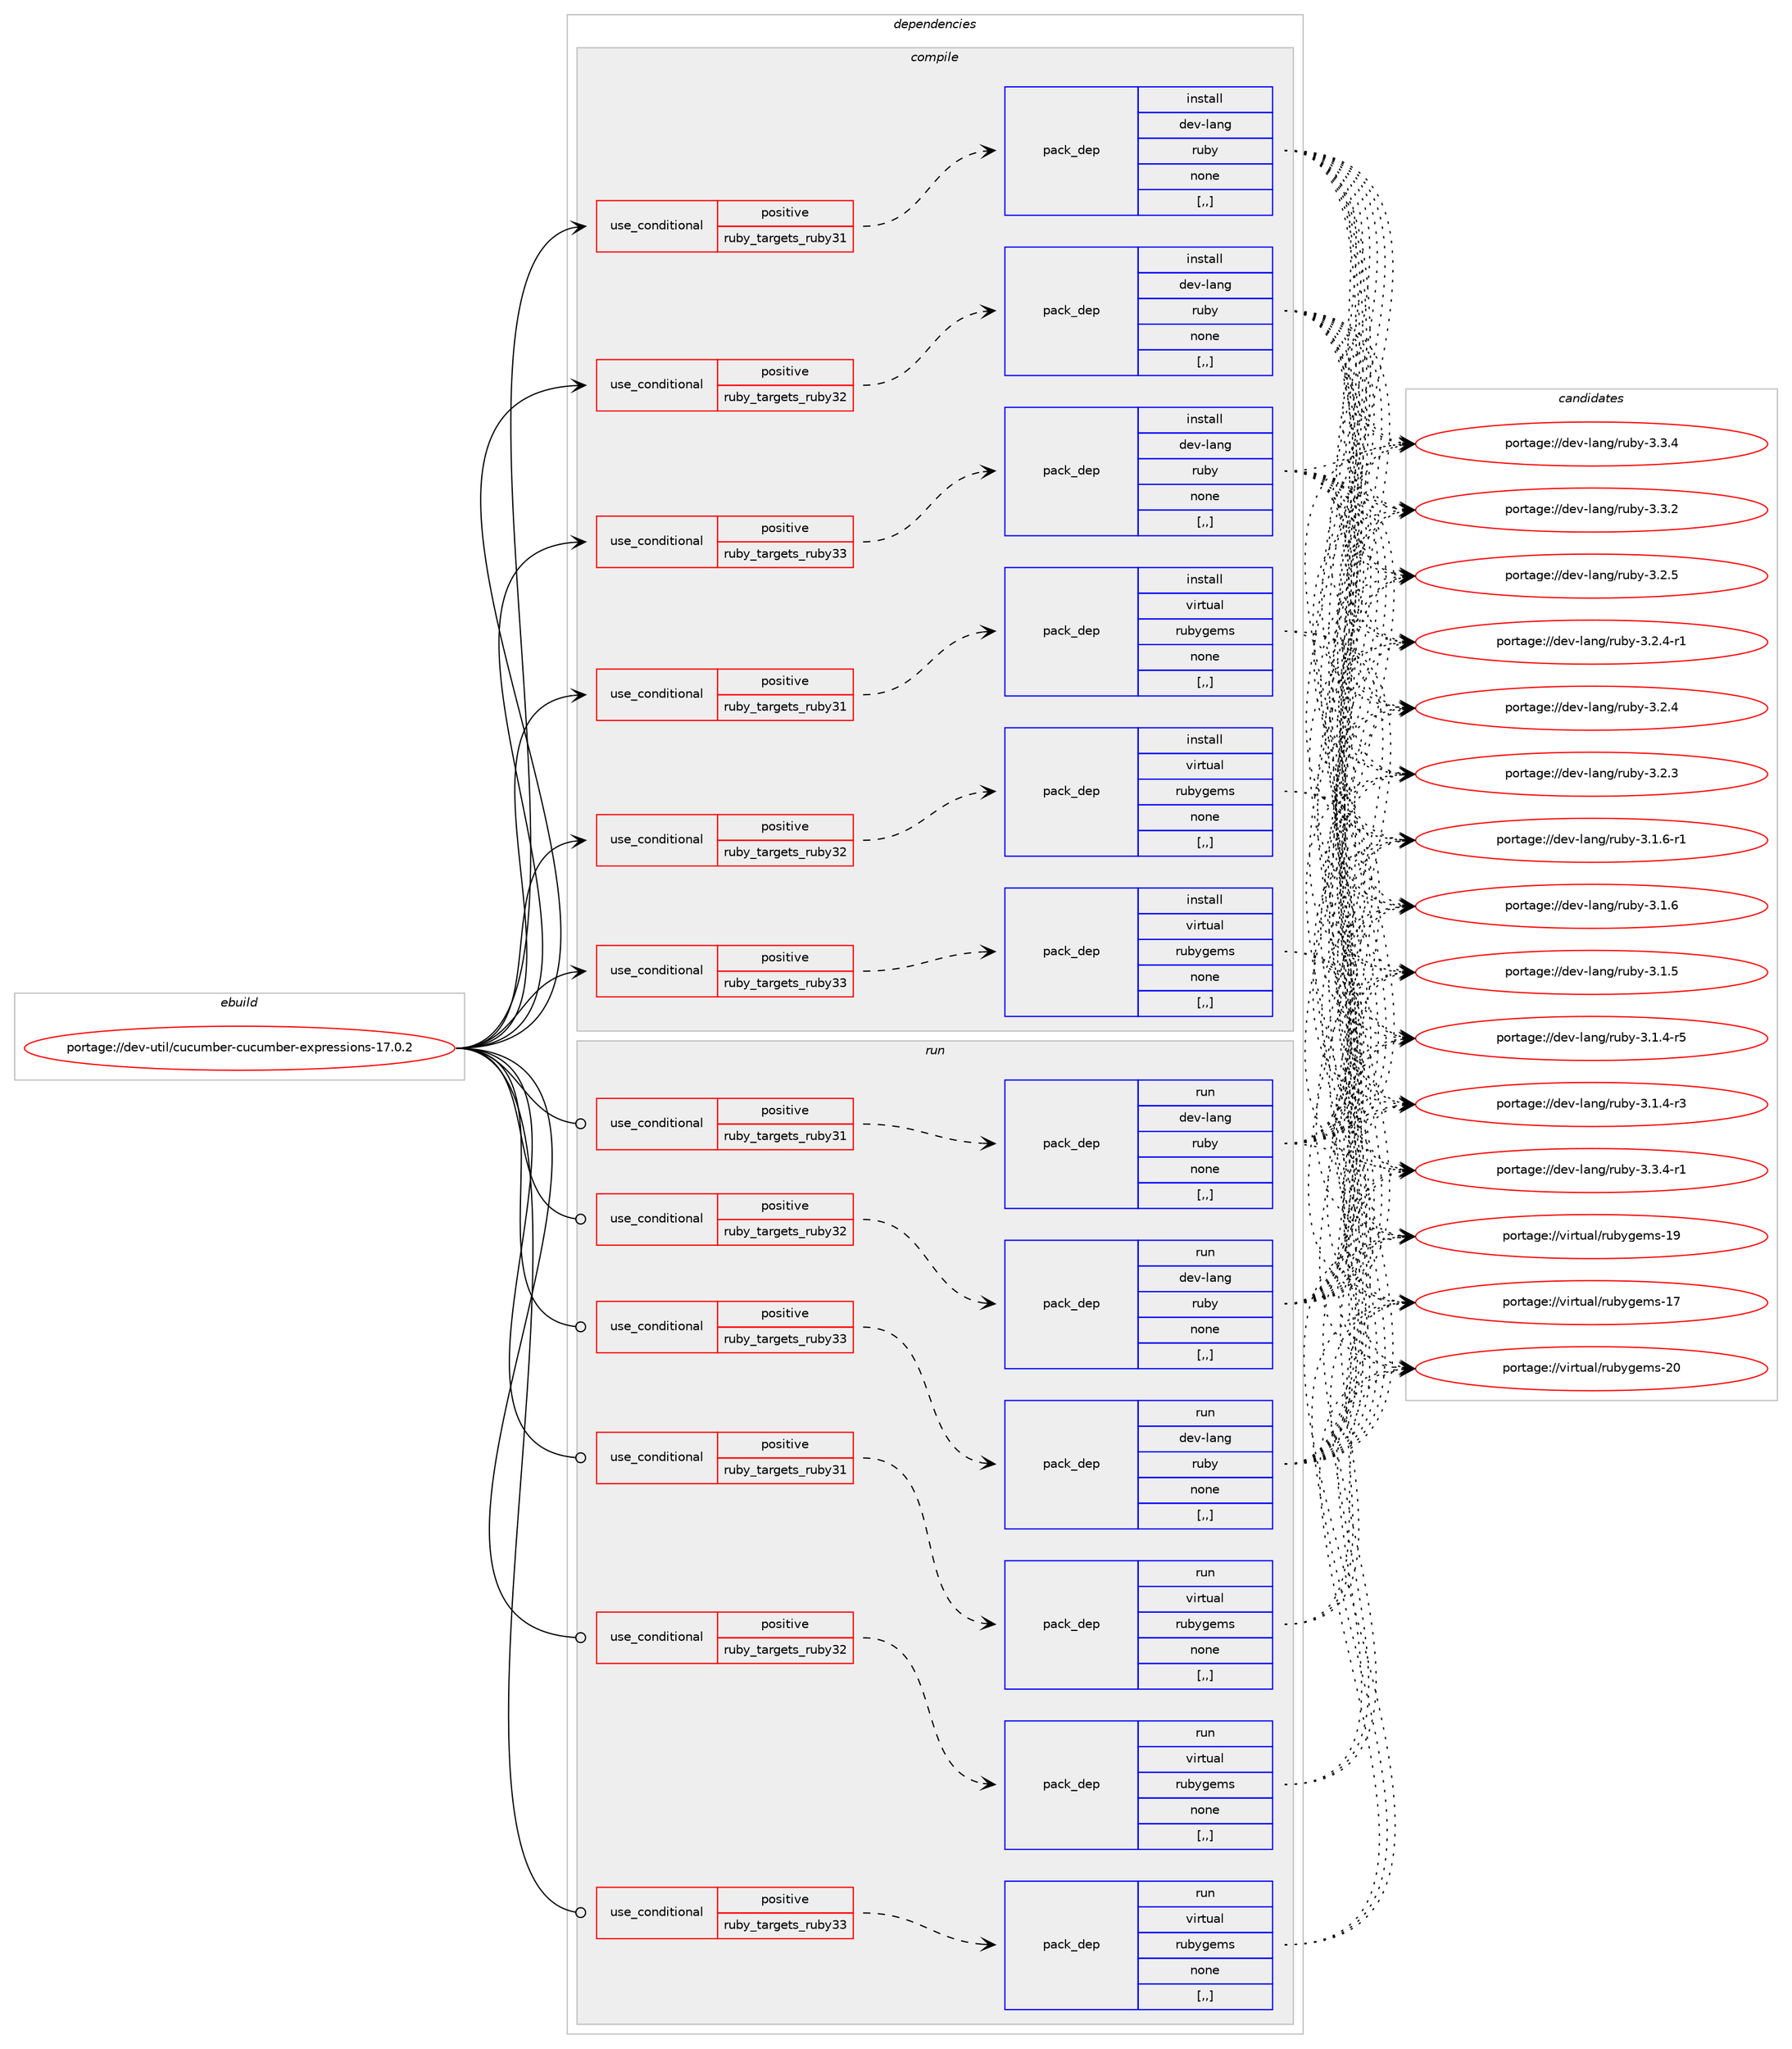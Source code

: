 digraph prolog {

# *************
# Graph options
# *************

newrank=true;
concentrate=true;
compound=true;
graph [rankdir=LR,fontname=Helvetica,fontsize=10,ranksep=1.5];#, ranksep=2.5, nodesep=0.2];
edge  [arrowhead=vee];
node  [fontname=Helvetica,fontsize=10];

# **********
# The ebuild
# **********

subgraph cluster_leftcol {
color=gray;
label=<<i>ebuild</i>>;
id [label="portage://dev-util/cucumber-cucumber-expressions-17.0.2", color=red, width=4, href="../dev-util/cucumber-cucumber-expressions-17.0.2.svg"];
}

# ****************
# The dependencies
# ****************

subgraph cluster_midcol {
color=gray;
label=<<i>dependencies</i>>;
subgraph cluster_compile {
fillcolor="#eeeeee";
style=filled;
label=<<i>compile</i>>;
subgraph cond59824 {
dependency212816 [label=<<TABLE BORDER="0" CELLBORDER="1" CELLSPACING="0" CELLPADDING="4"><TR><TD ROWSPAN="3" CELLPADDING="10">use_conditional</TD></TR><TR><TD>positive</TD></TR><TR><TD>ruby_targets_ruby31</TD></TR></TABLE>>, shape=none, color=red];
subgraph pack151592 {
dependency212817 [label=<<TABLE BORDER="0" CELLBORDER="1" CELLSPACING="0" CELLPADDING="4" WIDTH="220"><TR><TD ROWSPAN="6" CELLPADDING="30">pack_dep</TD></TR><TR><TD WIDTH="110">install</TD></TR><TR><TD>dev-lang</TD></TR><TR><TD>ruby</TD></TR><TR><TD>none</TD></TR><TR><TD>[,,]</TD></TR></TABLE>>, shape=none, color=blue];
}
dependency212816:e -> dependency212817:w [weight=20,style="dashed",arrowhead="vee"];
}
id:e -> dependency212816:w [weight=20,style="solid",arrowhead="vee"];
subgraph cond59825 {
dependency212818 [label=<<TABLE BORDER="0" CELLBORDER="1" CELLSPACING="0" CELLPADDING="4"><TR><TD ROWSPAN="3" CELLPADDING="10">use_conditional</TD></TR><TR><TD>positive</TD></TR><TR><TD>ruby_targets_ruby31</TD></TR></TABLE>>, shape=none, color=red];
subgraph pack151593 {
dependency212819 [label=<<TABLE BORDER="0" CELLBORDER="1" CELLSPACING="0" CELLPADDING="4" WIDTH="220"><TR><TD ROWSPAN="6" CELLPADDING="30">pack_dep</TD></TR><TR><TD WIDTH="110">install</TD></TR><TR><TD>virtual</TD></TR><TR><TD>rubygems</TD></TR><TR><TD>none</TD></TR><TR><TD>[,,]</TD></TR></TABLE>>, shape=none, color=blue];
}
dependency212818:e -> dependency212819:w [weight=20,style="dashed",arrowhead="vee"];
}
id:e -> dependency212818:w [weight=20,style="solid",arrowhead="vee"];
subgraph cond59826 {
dependency212820 [label=<<TABLE BORDER="0" CELLBORDER="1" CELLSPACING="0" CELLPADDING="4"><TR><TD ROWSPAN="3" CELLPADDING="10">use_conditional</TD></TR><TR><TD>positive</TD></TR><TR><TD>ruby_targets_ruby32</TD></TR></TABLE>>, shape=none, color=red];
subgraph pack151594 {
dependency212821 [label=<<TABLE BORDER="0" CELLBORDER="1" CELLSPACING="0" CELLPADDING="4" WIDTH="220"><TR><TD ROWSPAN="6" CELLPADDING="30">pack_dep</TD></TR><TR><TD WIDTH="110">install</TD></TR><TR><TD>dev-lang</TD></TR><TR><TD>ruby</TD></TR><TR><TD>none</TD></TR><TR><TD>[,,]</TD></TR></TABLE>>, shape=none, color=blue];
}
dependency212820:e -> dependency212821:w [weight=20,style="dashed",arrowhead="vee"];
}
id:e -> dependency212820:w [weight=20,style="solid",arrowhead="vee"];
subgraph cond59827 {
dependency212822 [label=<<TABLE BORDER="0" CELLBORDER="1" CELLSPACING="0" CELLPADDING="4"><TR><TD ROWSPAN="3" CELLPADDING="10">use_conditional</TD></TR><TR><TD>positive</TD></TR><TR><TD>ruby_targets_ruby32</TD></TR></TABLE>>, shape=none, color=red];
subgraph pack151595 {
dependency212823 [label=<<TABLE BORDER="0" CELLBORDER="1" CELLSPACING="0" CELLPADDING="4" WIDTH="220"><TR><TD ROWSPAN="6" CELLPADDING="30">pack_dep</TD></TR><TR><TD WIDTH="110">install</TD></TR><TR><TD>virtual</TD></TR><TR><TD>rubygems</TD></TR><TR><TD>none</TD></TR><TR><TD>[,,]</TD></TR></TABLE>>, shape=none, color=blue];
}
dependency212822:e -> dependency212823:w [weight=20,style="dashed",arrowhead="vee"];
}
id:e -> dependency212822:w [weight=20,style="solid",arrowhead="vee"];
subgraph cond59828 {
dependency212824 [label=<<TABLE BORDER="0" CELLBORDER="1" CELLSPACING="0" CELLPADDING="4"><TR><TD ROWSPAN="3" CELLPADDING="10">use_conditional</TD></TR><TR><TD>positive</TD></TR><TR><TD>ruby_targets_ruby33</TD></TR></TABLE>>, shape=none, color=red];
subgraph pack151596 {
dependency212825 [label=<<TABLE BORDER="0" CELLBORDER="1" CELLSPACING="0" CELLPADDING="4" WIDTH="220"><TR><TD ROWSPAN="6" CELLPADDING="30">pack_dep</TD></TR><TR><TD WIDTH="110">install</TD></TR><TR><TD>dev-lang</TD></TR><TR><TD>ruby</TD></TR><TR><TD>none</TD></TR><TR><TD>[,,]</TD></TR></TABLE>>, shape=none, color=blue];
}
dependency212824:e -> dependency212825:w [weight=20,style="dashed",arrowhead="vee"];
}
id:e -> dependency212824:w [weight=20,style="solid",arrowhead="vee"];
subgraph cond59829 {
dependency212826 [label=<<TABLE BORDER="0" CELLBORDER="1" CELLSPACING="0" CELLPADDING="4"><TR><TD ROWSPAN="3" CELLPADDING="10">use_conditional</TD></TR><TR><TD>positive</TD></TR><TR><TD>ruby_targets_ruby33</TD></TR></TABLE>>, shape=none, color=red];
subgraph pack151597 {
dependency212827 [label=<<TABLE BORDER="0" CELLBORDER="1" CELLSPACING="0" CELLPADDING="4" WIDTH="220"><TR><TD ROWSPAN="6" CELLPADDING="30">pack_dep</TD></TR><TR><TD WIDTH="110">install</TD></TR><TR><TD>virtual</TD></TR><TR><TD>rubygems</TD></TR><TR><TD>none</TD></TR><TR><TD>[,,]</TD></TR></TABLE>>, shape=none, color=blue];
}
dependency212826:e -> dependency212827:w [weight=20,style="dashed",arrowhead="vee"];
}
id:e -> dependency212826:w [weight=20,style="solid",arrowhead="vee"];
}
subgraph cluster_compileandrun {
fillcolor="#eeeeee";
style=filled;
label=<<i>compile and run</i>>;
}
subgraph cluster_run {
fillcolor="#eeeeee";
style=filled;
label=<<i>run</i>>;
subgraph cond59830 {
dependency212828 [label=<<TABLE BORDER="0" CELLBORDER="1" CELLSPACING="0" CELLPADDING="4"><TR><TD ROWSPAN="3" CELLPADDING="10">use_conditional</TD></TR><TR><TD>positive</TD></TR><TR><TD>ruby_targets_ruby31</TD></TR></TABLE>>, shape=none, color=red];
subgraph pack151598 {
dependency212829 [label=<<TABLE BORDER="0" CELLBORDER="1" CELLSPACING="0" CELLPADDING="4" WIDTH="220"><TR><TD ROWSPAN="6" CELLPADDING="30">pack_dep</TD></TR><TR><TD WIDTH="110">run</TD></TR><TR><TD>dev-lang</TD></TR><TR><TD>ruby</TD></TR><TR><TD>none</TD></TR><TR><TD>[,,]</TD></TR></TABLE>>, shape=none, color=blue];
}
dependency212828:e -> dependency212829:w [weight=20,style="dashed",arrowhead="vee"];
}
id:e -> dependency212828:w [weight=20,style="solid",arrowhead="odot"];
subgraph cond59831 {
dependency212830 [label=<<TABLE BORDER="0" CELLBORDER="1" CELLSPACING="0" CELLPADDING="4"><TR><TD ROWSPAN="3" CELLPADDING="10">use_conditional</TD></TR><TR><TD>positive</TD></TR><TR><TD>ruby_targets_ruby31</TD></TR></TABLE>>, shape=none, color=red];
subgraph pack151599 {
dependency212831 [label=<<TABLE BORDER="0" CELLBORDER="1" CELLSPACING="0" CELLPADDING="4" WIDTH="220"><TR><TD ROWSPAN="6" CELLPADDING="30">pack_dep</TD></TR><TR><TD WIDTH="110">run</TD></TR><TR><TD>virtual</TD></TR><TR><TD>rubygems</TD></TR><TR><TD>none</TD></TR><TR><TD>[,,]</TD></TR></TABLE>>, shape=none, color=blue];
}
dependency212830:e -> dependency212831:w [weight=20,style="dashed",arrowhead="vee"];
}
id:e -> dependency212830:w [weight=20,style="solid",arrowhead="odot"];
subgraph cond59832 {
dependency212832 [label=<<TABLE BORDER="0" CELLBORDER="1" CELLSPACING="0" CELLPADDING="4"><TR><TD ROWSPAN="3" CELLPADDING="10">use_conditional</TD></TR><TR><TD>positive</TD></TR><TR><TD>ruby_targets_ruby32</TD></TR></TABLE>>, shape=none, color=red];
subgraph pack151600 {
dependency212833 [label=<<TABLE BORDER="0" CELLBORDER="1" CELLSPACING="0" CELLPADDING="4" WIDTH="220"><TR><TD ROWSPAN="6" CELLPADDING="30">pack_dep</TD></TR><TR><TD WIDTH="110">run</TD></TR><TR><TD>dev-lang</TD></TR><TR><TD>ruby</TD></TR><TR><TD>none</TD></TR><TR><TD>[,,]</TD></TR></TABLE>>, shape=none, color=blue];
}
dependency212832:e -> dependency212833:w [weight=20,style="dashed",arrowhead="vee"];
}
id:e -> dependency212832:w [weight=20,style="solid",arrowhead="odot"];
subgraph cond59833 {
dependency212834 [label=<<TABLE BORDER="0" CELLBORDER="1" CELLSPACING="0" CELLPADDING="4"><TR><TD ROWSPAN="3" CELLPADDING="10">use_conditional</TD></TR><TR><TD>positive</TD></TR><TR><TD>ruby_targets_ruby32</TD></TR></TABLE>>, shape=none, color=red];
subgraph pack151601 {
dependency212835 [label=<<TABLE BORDER="0" CELLBORDER="1" CELLSPACING="0" CELLPADDING="4" WIDTH="220"><TR><TD ROWSPAN="6" CELLPADDING="30">pack_dep</TD></TR><TR><TD WIDTH="110">run</TD></TR><TR><TD>virtual</TD></TR><TR><TD>rubygems</TD></TR><TR><TD>none</TD></TR><TR><TD>[,,]</TD></TR></TABLE>>, shape=none, color=blue];
}
dependency212834:e -> dependency212835:w [weight=20,style="dashed",arrowhead="vee"];
}
id:e -> dependency212834:w [weight=20,style="solid",arrowhead="odot"];
subgraph cond59834 {
dependency212836 [label=<<TABLE BORDER="0" CELLBORDER="1" CELLSPACING="0" CELLPADDING="4"><TR><TD ROWSPAN="3" CELLPADDING="10">use_conditional</TD></TR><TR><TD>positive</TD></TR><TR><TD>ruby_targets_ruby33</TD></TR></TABLE>>, shape=none, color=red];
subgraph pack151602 {
dependency212837 [label=<<TABLE BORDER="0" CELLBORDER="1" CELLSPACING="0" CELLPADDING="4" WIDTH="220"><TR><TD ROWSPAN="6" CELLPADDING="30">pack_dep</TD></TR><TR><TD WIDTH="110">run</TD></TR><TR><TD>dev-lang</TD></TR><TR><TD>ruby</TD></TR><TR><TD>none</TD></TR><TR><TD>[,,]</TD></TR></TABLE>>, shape=none, color=blue];
}
dependency212836:e -> dependency212837:w [weight=20,style="dashed",arrowhead="vee"];
}
id:e -> dependency212836:w [weight=20,style="solid",arrowhead="odot"];
subgraph cond59835 {
dependency212838 [label=<<TABLE BORDER="0" CELLBORDER="1" CELLSPACING="0" CELLPADDING="4"><TR><TD ROWSPAN="3" CELLPADDING="10">use_conditional</TD></TR><TR><TD>positive</TD></TR><TR><TD>ruby_targets_ruby33</TD></TR></TABLE>>, shape=none, color=red];
subgraph pack151603 {
dependency212839 [label=<<TABLE BORDER="0" CELLBORDER="1" CELLSPACING="0" CELLPADDING="4" WIDTH="220"><TR><TD ROWSPAN="6" CELLPADDING="30">pack_dep</TD></TR><TR><TD WIDTH="110">run</TD></TR><TR><TD>virtual</TD></TR><TR><TD>rubygems</TD></TR><TR><TD>none</TD></TR><TR><TD>[,,]</TD></TR></TABLE>>, shape=none, color=blue];
}
dependency212838:e -> dependency212839:w [weight=20,style="dashed",arrowhead="vee"];
}
id:e -> dependency212838:w [weight=20,style="solid",arrowhead="odot"];
}
}

# **************
# The candidates
# **************

subgraph cluster_choices {
rank=same;
color=gray;
label=<<i>candidates</i>>;

subgraph choice151592 {
color=black;
nodesep=1;
choice100101118451089711010347114117981214551465146524511449 [label="portage://dev-lang/ruby-3.3.4-r1", color=red, width=4,href="../dev-lang/ruby-3.3.4-r1.svg"];
choice10010111845108971101034711411798121455146514652 [label="portage://dev-lang/ruby-3.3.4", color=red, width=4,href="../dev-lang/ruby-3.3.4.svg"];
choice10010111845108971101034711411798121455146514650 [label="portage://dev-lang/ruby-3.3.2", color=red, width=4,href="../dev-lang/ruby-3.3.2.svg"];
choice10010111845108971101034711411798121455146504653 [label="portage://dev-lang/ruby-3.2.5", color=red, width=4,href="../dev-lang/ruby-3.2.5.svg"];
choice100101118451089711010347114117981214551465046524511449 [label="portage://dev-lang/ruby-3.2.4-r1", color=red, width=4,href="../dev-lang/ruby-3.2.4-r1.svg"];
choice10010111845108971101034711411798121455146504652 [label="portage://dev-lang/ruby-3.2.4", color=red, width=4,href="../dev-lang/ruby-3.2.4.svg"];
choice10010111845108971101034711411798121455146504651 [label="portage://dev-lang/ruby-3.2.3", color=red, width=4,href="../dev-lang/ruby-3.2.3.svg"];
choice100101118451089711010347114117981214551464946544511449 [label="portage://dev-lang/ruby-3.1.6-r1", color=red, width=4,href="../dev-lang/ruby-3.1.6-r1.svg"];
choice10010111845108971101034711411798121455146494654 [label="portage://dev-lang/ruby-3.1.6", color=red, width=4,href="../dev-lang/ruby-3.1.6.svg"];
choice10010111845108971101034711411798121455146494653 [label="portage://dev-lang/ruby-3.1.5", color=red, width=4,href="../dev-lang/ruby-3.1.5.svg"];
choice100101118451089711010347114117981214551464946524511453 [label="portage://dev-lang/ruby-3.1.4-r5", color=red, width=4,href="../dev-lang/ruby-3.1.4-r5.svg"];
choice100101118451089711010347114117981214551464946524511451 [label="portage://dev-lang/ruby-3.1.4-r3", color=red, width=4,href="../dev-lang/ruby-3.1.4-r3.svg"];
dependency212817:e -> choice100101118451089711010347114117981214551465146524511449:w [style=dotted,weight="100"];
dependency212817:e -> choice10010111845108971101034711411798121455146514652:w [style=dotted,weight="100"];
dependency212817:e -> choice10010111845108971101034711411798121455146514650:w [style=dotted,weight="100"];
dependency212817:e -> choice10010111845108971101034711411798121455146504653:w [style=dotted,weight="100"];
dependency212817:e -> choice100101118451089711010347114117981214551465046524511449:w [style=dotted,weight="100"];
dependency212817:e -> choice10010111845108971101034711411798121455146504652:w [style=dotted,weight="100"];
dependency212817:e -> choice10010111845108971101034711411798121455146504651:w [style=dotted,weight="100"];
dependency212817:e -> choice100101118451089711010347114117981214551464946544511449:w [style=dotted,weight="100"];
dependency212817:e -> choice10010111845108971101034711411798121455146494654:w [style=dotted,weight="100"];
dependency212817:e -> choice10010111845108971101034711411798121455146494653:w [style=dotted,weight="100"];
dependency212817:e -> choice100101118451089711010347114117981214551464946524511453:w [style=dotted,weight="100"];
dependency212817:e -> choice100101118451089711010347114117981214551464946524511451:w [style=dotted,weight="100"];
}
subgraph choice151593 {
color=black;
nodesep=1;
choice118105114116117971084711411798121103101109115455048 [label="portage://virtual/rubygems-20", color=red, width=4,href="../virtual/rubygems-20.svg"];
choice118105114116117971084711411798121103101109115454957 [label="portage://virtual/rubygems-19", color=red, width=4,href="../virtual/rubygems-19.svg"];
choice118105114116117971084711411798121103101109115454955 [label="portage://virtual/rubygems-17", color=red, width=4,href="../virtual/rubygems-17.svg"];
dependency212819:e -> choice118105114116117971084711411798121103101109115455048:w [style=dotted,weight="100"];
dependency212819:e -> choice118105114116117971084711411798121103101109115454957:w [style=dotted,weight="100"];
dependency212819:e -> choice118105114116117971084711411798121103101109115454955:w [style=dotted,weight="100"];
}
subgraph choice151594 {
color=black;
nodesep=1;
choice100101118451089711010347114117981214551465146524511449 [label="portage://dev-lang/ruby-3.3.4-r1", color=red, width=4,href="../dev-lang/ruby-3.3.4-r1.svg"];
choice10010111845108971101034711411798121455146514652 [label="portage://dev-lang/ruby-3.3.4", color=red, width=4,href="../dev-lang/ruby-3.3.4.svg"];
choice10010111845108971101034711411798121455146514650 [label="portage://dev-lang/ruby-3.3.2", color=red, width=4,href="../dev-lang/ruby-3.3.2.svg"];
choice10010111845108971101034711411798121455146504653 [label="portage://dev-lang/ruby-3.2.5", color=red, width=4,href="../dev-lang/ruby-3.2.5.svg"];
choice100101118451089711010347114117981214551465046524511449 [label="portage://dev-lang/ruby-3.2.4-r1", color=red, width=4,href="../dev-lang/ruby-3.2.4-r1.svg"];
choice10010111845108971101034711411798121455146504652 [label="portage://dev-lang/ruby-3.2.4", color=red, width=4,href="../dev-lang/ruby-3.2.4.svg"];
choice10010111845108971101034711411798121455146504651 [label="portage://dev-lang/ruby-3.2.3", color=red, width=4,href="../dev-lang/ruby-3.2.3.svg"];
choice100101118451089711010347114117981214551464946544511449 [label="portage://dev-lang/ruby-3.1.6-r1", color=red, width=4,href="../dev-lang/ruby-3.1.6-r1.svg"];
choice10010111845108971101034711411798121455146494654 [label="portage://dev-lang/ruby-3.1.6", color=red, width=4,href="../dev-lang/ruby-3.1.6.svg"];
choice10010111845108971101034711411798121455146494653 [label="portage://dev-lang/ruby-3.1.5", color=red, width=4,href="../dev-lang/ruby-3.1.5.svg"];
choice100101118451089711010347114117981214551464946524511453 [label="portage://dev-lang/ruby-3.1.4-r5", color=red, width=4,href="../dev-lang/ruby-3.1.4-r5.svg"];
choice100101118451089711010347114117981214551464946524511451 [label="portage://dev-lang/ruby-3.1.4-r3", color=red, width=4,href="../dev-lang/ruby-3.1.4-r3.svg"];
dependency212821:e -> choice100101118451089711010347114117981214551465146524511449:w [style=dotted,weight="100"];
dependency212821:e -> choice10010111845108971101034711411798121455146514652:w [style=dotted,weight="100"];
dependency212821:e -> choice10010111845108971101034711411798121455146514650:w [style=dotted,weight="100"];
dependency212821:e -> choice10010111845108971101034711411798121455146504653:w [style=dotted,weight="100"];
dependency212821:e -> choice100101118451089711010347114117981214551465046524511449:w [style=dotted,weight="100"];
dependency212821:e -> choice10010111845108971101034711411798121455146504652:w [style=dotted,weight="100"];
dependency212821:e -> choice10010111845108971101034711411798121455146504651:w [style=dotted,weight="100"];
dependency212821:e -> choice100101118451089711010347114117981214551464946544511449:w [style=dotted,weight="100"];
dependency212821:e -> choice10010111845108971101034711411798121455146494654:w [style=dotted,weight="100"];
dependency212821:e -> choice10010111845108971101034711411798121455146494653:w [style=dotted,weight="100"];
dependency212821:e -> choice100101118451089711010347114117981214551464946524511453:w [style=dotted,weight="100"];
dependency212821:e -> choice100101118451089711010347114117981214551464946524511451:w [style=dotted,weight="100"];
}
subgraph choice151595 {
color=black;
nodesep=1;
choice118105114116117971084711411798121103101109115455048 [label="portage://virtual/rubygems-20", color=red, width=4,href="../virtual/rubygems-20.svg"];
choice118105114116117971084711411798121103101109115454957 [label="portage://virtual/rubygems-19", color=red, width=4,href="../virtual/rubygems-19.svg"];
choice118105114116117971084711411798121103101109115454955 [label="portage://virtual/rubygems-17", color=red, width=4,href="../virtual/rubygems-17.svg"];
dependency212823:e -> choice118105114116117971084711411798121103101109115455048:w [style=dotted,weight="100"];
dependency212823:e -> choice118105114116117971084711411798121103101109115454957:w [style=dotted,weight="100"];
dependency212823:e -> choice118105114116117971084711411798121103101109115454955:w [style=dotted,weight="100"];
}
subgraph choice151596 {
color=black;
nodesep=1;
choice100101118451089711010347114117981214551465146524511449 [label="portage://dev-lang/ruby-3.3.4-r1", color=red, width=4,href="../dev-lang/ruby-3.3.4-r1.svg"];
choice10010111845108971101034711411798121455146514652 [label="portage://dev-lang/ruby-3.3.4", color=red, width=4,href="../dev-lang/ruby-3.3.4.svg"];
choice10010111845108971101034711411798121455146514650 [label="portage://dev-lang/ruby-3.3.2", color=red, width=4,href="../dev-lang/ruby-3.3.2.svg"];
choice10010111845108971101034711411798121455146504653 [label="portage://dev-lang/ruby-3.2.5", color=red, width=4,href="../dev-lang/ruby-3.2.5.svg"];
choice100101118451089711010347114117981214551465046524511449 [label="portage://dev-lang/ruby-3.2.4-r1", color=red, width=4,href="../dev-lang/ruby-3.2.4-r1.svg"];
choice10010111845108971101034711411798121455146504652 [label="portage://dev-lang/ruby-3.2.4", color=red, width=4,href="../dev-lang/ruby-3.2.4.svg"];
choice10010111845108971101034711411798121455146504651 [label="portage://dev-lang/ruby-3.2.3", color=red, width=4,href="../dev-lang/ruby-3.2.3.svg"];
choice100101118451089711010347114117981214551464946544511449 [label="portage://dev-lang/ruby-3.1.6-r1", color=red, width=4,href="../dev-lang/ruby-3.1.6-r1.svg"];
choice10010111845108971101034711411798121455146494654 [label="portage://dev-lang/ruby-3.1.6", color=red, width=4,href="../dev-lang/ruby-3.1.6.svg"];
choice10010111845108971101034711411798121455146494653 [label="portage://dev-lang/ruby-3.1.5", color=red, width=4,href="../dev-lang/ruby-3.1.5.svg"];
choice100101118451089711010347114117981214551464946524511453 [label="portage://dev-lang/ruby-3.1.4-r5", color=red, width=4,href="../dev-lang/ruby-3.1.4-r5.svg"];
choice100101118451089711010347114117981214551464946524511451 [label="portage://dev-lang/ruby-3.1.4-r3", color=red, width=4,href="../dev-lang/ruby-3.1.4-r3.svg"];
dependency212825:e -> choice100101118451089711010347114117981214551465146524511449:w [style=dotted,weight="100"];
dependency212825:e -> choice10010111845108971101034711411798121455146514652:w [style=dotted,weight="100"];
dependency212825:e -> choice10010111845108971101034711411798121455146514650:w [style=dotted,weight="100"];
dependency212825:e -> choice10010111845108971101034711411798121455146504653:w [style=dotted,weight="100"];
dependency212825:e -> choice100101118451089711010347114117981214551465046524511449:w [style=dotted,weight="100"];
dependency212825:e -> choice10010111845108971101034711411798121455146504652:w [style=dotted,weight="100"];
dependency212825:e -> choice10010111845108971101034711411798121455146504651:w [style=dotted,weight="100"];
dependency212825:e -> choice100101118451089711010347114117981214551464946544511449:w [style=dotted,weight="100"];
dependency212825:e -> choice10010111845108971101034711411798121455146494654:w [style=dotted,weight="100"];
dependency212825:e -> choice10010111845108971101034711411798121455146494653:w [style=dotted,weight="100"];
dependency212825:e -> choice100101118451089711010347114117981214551464946524511453:w [style=dotted,weight="100"];
dependency212825:e -> choice100101118451089711010347114117981214551464946524511451:w [style=dotted,weight="100"];
}
subgraph choice151597 {
color=black;
nodesep=1;
choice118105114116117971084711411798121103101109115455048 [label="portage://virtual/rubygems-20", color=red, width=4,href="../virtual/rubygems-20.svg"];
choice118105114116117971084711411798121103101109115454957 [label="portage://virtual/rubygems-19", color=red, width=4,href="../virtual/rubygems-19.svg"];
choice118105114116117971084711411798121103101109115454955 [label="portage://virtual/rubygems-17", color=red, width=4,href="../virtual/rubygems-17.svg"];
dependency212827:e -> choice118105114116117971084711411798121103101109115455048:w [style=dotted,weight="100"];
dependency212827:e -> choice118105114116117971084711411798121103101109115454957:w [style=dotted,weight="100"];
dependency212827:e -> choice118105114116117971084711411798121103101109115454955:w [style=dotted,weight="100"];
}
subgraph choice151598 {
color=black;
nodesep=1;
choice100101118451089711010347114117981214551465146524511449 [label="portage://dev-lang/ruby-3.3.4-r1", color=red, width=4,href="../dev-lang/ruby-3.3.4-r1.svg"];
choice10010111845108971101034711411798121455146514652 [label="portage://dev-lang/ruby-3.3.4", color=red, width=4,href="../dev-lang/ruby-3.3.4.svg"];
choice10010111845108971101034711411798121455146514650 [label="portage://dev-lang/ruby-3.3.2", color=red, width=4,href="../dev-lang/ruby-3.3.2.svg"];
choice10010111845108971101034711411798121455146504653 [label="portage://dev-lang/ruby-3.2.5", color=red, width=4,href="../dev-lang/ruby-3.2.5.svg"];
choice100101118451089711010347114117981214551465046524511449 [label="portage://dev-lang/ruby-3.2.4-r1", color=red, width=4,href="../dev-lang/ruby-3.2.4-r1.svg"];
choice10010111845108971101034711411798121455146504652 [label="portage://dev-lang/ruby-3.2.4", color=red, width=4,href="../dev-lang/ruby-3.2.4.svg"];
choice10010111845108971101034711411798121455146504651 [label="portage://dev-lang/ruby-3.2.3", color=red, width=4,href="../dev-lang/ruby-3.2.3.svg"];
choice100101118451089711010347114117981214551464946544511449 [label="portage://dev-lang/ruby-3.1.6-r1", color=red, width=4,href="../dev-lang/ruby-3.1.6-r1.svg"];
choice10010111845108971101034711411798121455146494654 [label="portage://dev-lang/ruby-3.1.6", color=red, width=4,href="../dev-lang/ruby-3.1.6.svg"];
choice10010111845108971101034711411798121455146494653 [label="portage://dev-lang/ruby-3.1.5", color=red, width=4,href="../dev-lang/ruby-3.1.5.svg"];
choice100101118451089711010347114117981214551464946524511453 [label="portage://dev-lang/ruby-3.1.4-r5", color=red, width=4,href="../dev-lang/ruby-3.1.4-r5.svg"];
choice100101118451089711010347114117981214551464946524511451 [label="portage://dev-lang/ruby-3.1.4-r3", color=red, width=4,href="../dev-lang/ruby-3.1.4-r3.svg"];
dependency212829:e -> choice100101118451089711010347114117981214551465146524511449:w [style=dotted,weight="100"];
dependency212829:e -> choice10010111845108971101034711411798121455146514652:w [style=dotted,weight="100"];
dependency212829:e -> choice10010111845108971101034711411798121455146514650:w [style=dotted,weight="100"];
dependency212829:e -> choice10010111845108971101034711411798121455146504653:w [style=dotted,weight="100"];
dependency212829:e -> choice100101118451089711010347114117981214551465046524511449:w [style=dotted,weight="100"];
dependency212829:e -> choice10010111845108971101034711411798121455146504652:w [style=dotted,weight="100"];
dependency212829:e -> choice10010111845108971101034711411798121455146504651:w [style=dotted,weight="100"];
dependency212829:e -> choice100101118451089711010347114117981214551464946544511449:w [style=dotted,weight="100"];
dependency212829:e -> choice10010111845108971101034711411798121455146494654:w [style=dotted,weight="100"];
dependency212829:e -> choice10010111845108971101034711411798121455146494653:w [style=dotted,weight="100"];
dependency212829:e -> choice100101118451089711010347114117981214551464946524511453:w [style=dotted,weight="100"];
dependency212829:e -> choice100101118451089711010347114117981214551464946524511451:w [style=dotted,weight="100"];
}
subgraph choice151599 {
color=black;
nodesep=1;
choice118105114116117971084711411798121103101109115455048 [label="portage://virtual/rubygems-20", color=red, width=4,href="../virtual/rubygems-20.svg"];
choice118105114116117971084711411798121103101109115454957 [label="portage://virtual/rubygems-19", color=red, width=4,href="../virtual/rubygems-19.svg"];
choice118105114116117971084711411798121103101109115454955 [label="portage://virtual/rubygems-17", color=red, width=4,href="../virtual/rubygems-17.svg"];
dependency212831:e -> choice118105114116117971084711411798121103101109115455048:w [style=dotted,weight="100"];
dependency212831:e -> choice118105114116117971084711411798121103101109115454957:w [style=dotted,weight="100"];
dependency212831:e -> choice118105114116117971084711411798121103101109115454955:w [style=dotted,weight="100"];
}
subgraph choice151600 {
color=black;
nodesep=1;
choice100101118451089711010347114117981214551465146524511449 [label="portage://dev-lang/ruby-3.3.4-r1", color=red, width=4,href="../dev-lang/ruby-3.3.4-r1.svg"];
choice10010111845108971101034711411798121455146514652 [label="portage://dev-lang/ruby-3.3.4", color=red, width=4,href="../dev-lang/ruby-3.3.4.svg"];
choice10010111845108971101034711411798121455146514650 [label="portage://dev-lang/ruby-3.3.2", color=red, width=4,href="../dev-lang/ruby-3.3.2.svg"];
choice10010111845108971101034711411798121455146504653 [label="portage://dev-lang/ruby-3.2.5", color=red, width=4,href="../dev-lang/ruby-3.2.5.svg"];
choice100101118451089711010347114117981214551465046524511449 [label="portage://dev-lang/ruby-3.2.4-r1", color=red, width=4,href="../dev-lang/ruby-3.2.4-r1.svg"];
choice10010111845108971101034711411798121455146504652 [label="portage://dev-lang/ruby-3.2.4", color=red, width=4,href="../dev-lang/ruby-3.2.4.svg"];
choice10010111845108971101034711411798121455146504651 [label="portage://dev-lang/ruby-3.2.3", color=red, width=4,href="../dev-lang/ruby-3.2.3.svg"];
choice100101118451089711010347114117981214551464946544511449 [label="portage://dev-lang/ruby-3.1.6-r1", color=red, width=4,href="../dev-lang/ruby-3.1.6-r1.svg"];
choice10010111845108971101034711411798121455146494654 [label="portage://dev-lang/ruby-3.1.6", color=red, width=4,href="../dev-lang/ruby-3.1.6.svg"];
choice10010111845108971101034711411798121455146494653 [label="portage://dev-lang/ruby-3.1.5", color=red, width=4,href="../dev-lang/ruby-3.1.5.svg"];
choice100101118451089711010347114117981214551464946524511453 [label="portage://dev-lang/ruby-3.1.4-r5", color=red, width=4,href="../dev-lang/ruby-3.1.4-r5.svg"];
choice100101118451089711010347114117981214551464946524511451 [label="portage://dev-lang/ruby-3.1.4-r3", color=red, width=4,href="../dev-lang/ruby-3.1.4-r3.svg"];
dependency212833:e -> choice100101118451089711010347114117981214551465146524511449:w [style=dotted,weight="100"];
dependency212833:e -> choice10010111845108971101034711411798121455146514652:w [style=dotted,weight="100"];
dependency212833:e -> choice10010111845108971101034711411798121455146514650:w [style=dotted,weight="100"];
dependency212833:e -> choice10010111845108971101034711411798121455146504653:w [style=dotted,weight="100"];
dependency212833:e -> choice100101118451089711010347114117981214551465046524511449:w [style=dotted,weight="100"];
dependency212833:e -> choice10010111845108971101034711411798121455146504652:w [style=dotted,weight="100"];
dependency212833:e -> choice10010111845108971101034711411798121455146504651:w [style=dotted,weight="100"];
dependency212833:e -> choice100101118451089711010347114117981214551464946544511449:w [style=dotted,weight="100"];
dependency212833:e -> choice10010111845108971101034711411798121455146494654:w [style=dotted,weight="100"];
dependency212833:e -> choice10010111845108971101034711411798121455146494653:w [style=dotted,weight="100"];
dependency212833:e -> choice100101118451089711010347114117981214551464946524511453:w [style=dotted,weight="100"];
dependency212833:e -> choice100101118451089711010347114117981214551464946524511451:w [style=dotted,weight="100"];
}
subgraph choice151601 {
color=black;
nodesep=1;
choice118105114116117971084711411798121103101109115455048 [label="portage://virtual/rubygems-20", color=red, width=4,href="../virtual/rubygems-20.svg"];
choice118105114116117971084711411798121103101109115454957 [label="portage://virtual/rubygems-19", color=red, width=4,href="../virtual/rubygems-19.svg"];
choice118105114116117971084711411798121103101109115454955 [label="portage://virtual/rubygems-17", color=red, width=4,href="../virtual/rubygems-17.svg"];
dependency212835:e -> choice118105114116117971084711411798121103101109115455048:w [style=dotted,weight="100"];
dependency212835:e -> choice118105114116117971084711411798121103101109115454957:w [style=dotted,weight="100"];
dependency212835:e -> choice118105114116117971084711411798121103101109115454955:w [style=dotted,weight="100"];
}
subgraph choice151602 {
color=black;
nodesep=1;
choice100101118451089711010347114117981214551465146524511449 [label="portage://dev-lang/ruby-3.3.4-r1", color=red, width=4,href="../dev-lang/ruby-3.3.4-r1.svg"];
choice10010111845108971101034711411798121455146514652 [label="portage://dev-lang/ruby-3.3.4", color=red, width=4,href="../dev-lang/ruby-3.3.4.svg"];
choice10010111845108971101034711411798121455146514650 [label="portage://dev-lang/ruby-3.3.2", color=red, width=4,href="../dev-lang/ruby-3.3.2.svg"];
choice10010111845108971101034711411798121455146504653 [label="portage://dev-lang/ruby-3.2.5", color=red, width=4,href="../dev-lang/ruby-3.2.5.svg"];
choice100101118451089711010347114117981214551465046524511449 [label="portage://dev-lang/ruby-3.2.4-r1", color=red, width=4,href="../dev-lang/ruby-3.2.4-r1.svg"];
choice10010111845108971101034711411798121455146504652 [label="portage://dev-lang/ruby-3.2.4", color=red, width=4,href="../dev-lang/ruby-3.2.4.svg"];
choice10010111845108971101034711411798121455146504651 [label="portage://dev-lang/ruby-3.2.3", color=red, width=4,href="../dev-lang/ruby-3.2.3.svg"];
choice100101118451089711010347114117981214551464946544511449 [label="portage://dev-lang/ruby-3.1.6-r1", color=red, width=4,href="../dev-lang/ruby-3.1.6-r1.svg"];
choice10010111845108971101034711411798121455146494654 [label="portage://dev-lang/ruby-3.1.6", color=red, width=4,href="../dev-lang/ruby-3.1.6.svg"];
choice10010111845108971101034711411798121455146494653 [label="portage://dev-lang/ruby-3.1.5", color=red, width=4,href="../dev-lang/ruby-3.1.5.svg"];
choice100101118451089711010347114117981214551464946524511453 [label="portage://dev-lang/ruby-3.1.4-r5", color=red, width=4,href="../dev-lang/ruby-3.1.4-r5.svg"];
choice100101118451089711010347114117981214551464946524511451 [label="portage://dev-lang/ruby-3.1.4-r3", color=red, width=4,href="../dev-lang/ruby-3.1.4-r3.svg"];
dependency212837:e -> choice100101118451089711010347114117981214551465146524511449:w [style=dotted,weight="100"];
dependency212837:e -> choice10010111845108971101034711411798121455146514652:w [style=dotted,weight="100"];
dependency212837:e -> choice10010111845108971101034711411798121455146514650:w [style=dotted,weight="100"];
dependency212837:e -> choice10010111845108971101034711411798121455146504653:w [style=dotted,weight="100"];
dependency212837:e -> choice100101118451089711010347114117981214551465046524511449:w [style=dotted,weight="100"];
dependency212837:e -> choice10010111845108971101034711411798121455146504652:w [style=dotted,weight="100"];
dependency212837:e -> choice10010111845108971101034711411798121455146504651:w [style=dotted,weight="100"];
dependency212837:e -> choice100101118451089711010347114117981214551464946544511449:w [style=dotted,weight="100"];
dependency212837:e -> choice10010111845108971101034711411798121455146494654:w [style=dotted,weight="100"];
dependency212837:e -> choice10010111845108971101034711411798121455146494653:w [style=dotted,weight="100"];
dependency212837:e -> choice100101118451089711010347114117981214551464946524511453:w [style=dotted,weight="100"];
dependency212837:e -> choice100101118451089711010347114117981214551464946524511451:w [style=dotted,weight="100"];
}
subgraph choice151603 {
color=black;
nodesep=1;
choice118105114116117971084711411798121103101109115455048 [label="portage://virtual/rubygems-20", color=red, width=4,href="../virtual/rubygems-20.svg"];
choice118105114116117971084711411798121103101109115454957 [label="portage://virtual/rubygems-19", color=red, width=4,href="../virtual/rubygems-19.svg"];
choice118105114116117971084711411798121103101109115454955 [label="portage://virtual/rubygems-17", color=red, width=4,href="../virtual/rubygems-17.svg"];
dependency212839:e -> choice118105114116117971084711411798121103101109115455048:w [style=dotted,weight="100"];
dependency212839:e -> choice118105114116117971084711411798121103101109115454957:w [style=dotted,weight="100"];
dependency212839:e -> choice118105114116117971084711411798121103101109115454955:w [style=dotted,weight="100"];
}
}

}

